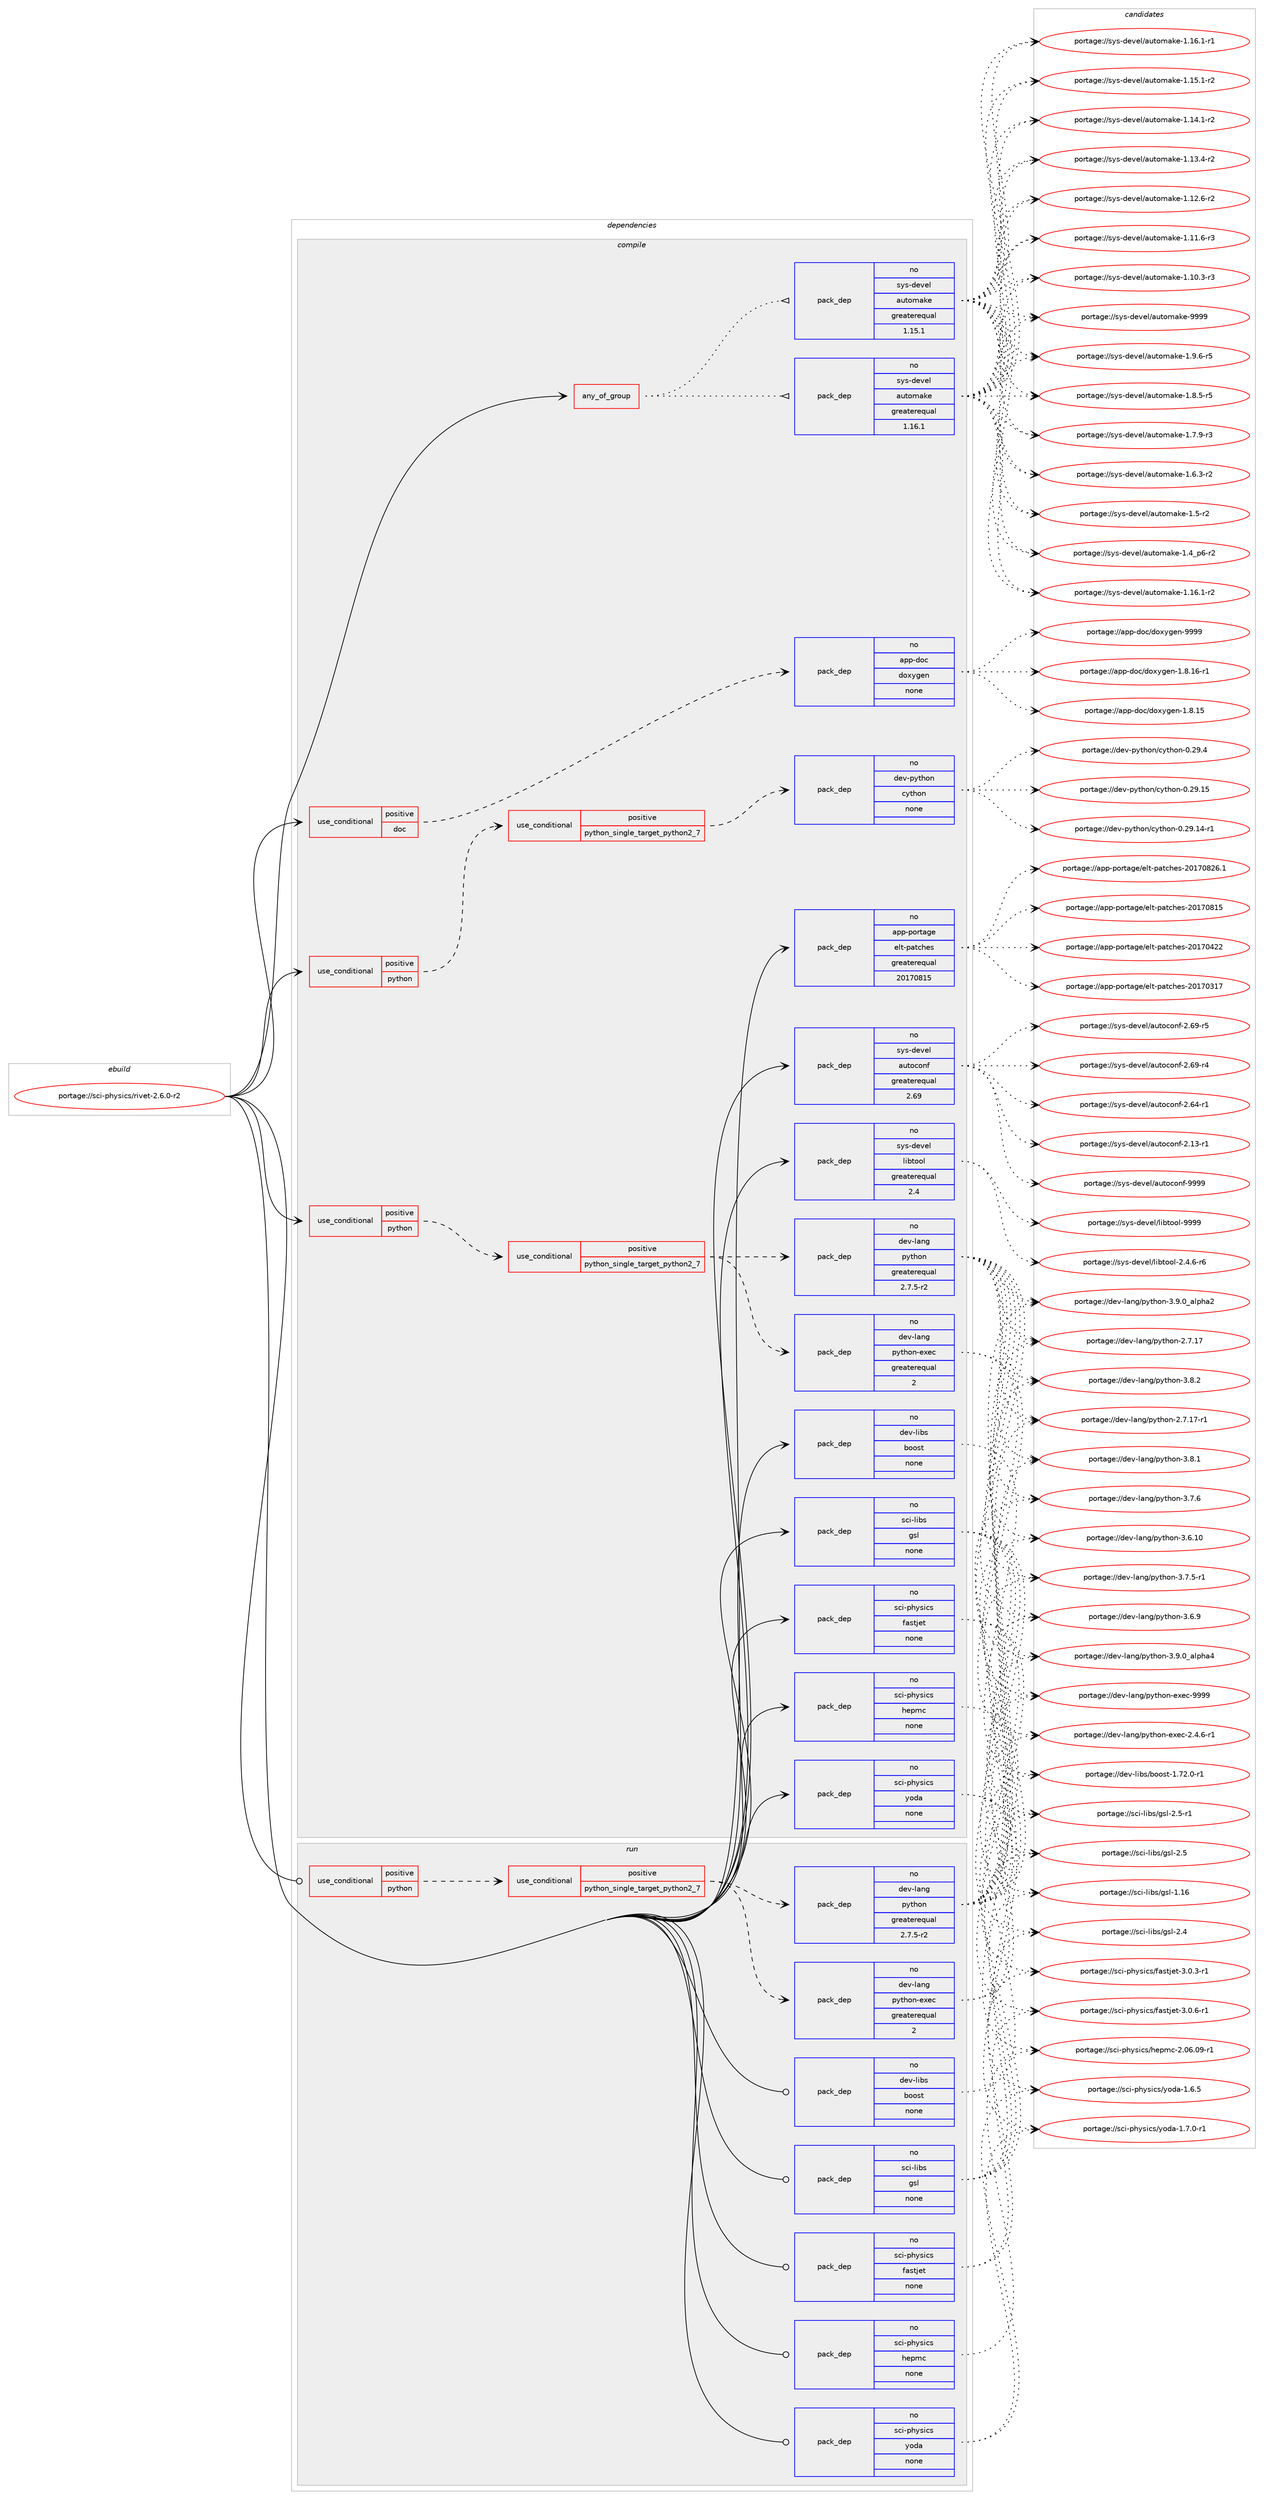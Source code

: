 digraph prolog {

# *************
# Graph options
# *************

newrank=true;
concentrate=true;
compound=true;
graph [rankdir=LR,fontname=Helvetica,fontsize=10,ranksep=1.5];#, ranksep=2.5, nodesep=0.2];
edge  [arrowhead=vee];
node  [fontname=Helvetica,fontsize=10];

# **********
# The ebuild
# **********

subgraph cluster_leftcol {
color=gray;
rank=same;
label=<<i>ebuild</i>>;
id [label="portage://sci-physics/rivet-2.6.0-r2", color=red, width=4, href="../sci-physics/rivet-2.6.0-r2.svg"];
}

# ****************
# The dependencies
# ****************

subgraph cluster_midcol {
color=gray;
label=<<i>dependencies</i>>;
subgraph cluster_compile {
fillcolor="#eeeeee";
style=filled;
label=<<i>compile</i>>;
subgraph any940 {
dependency44657 [label=<<TABLE BORDER="0" CELLBORDER="1" CELLSPACING="0" CELLPADDING="4"><TR><TD CELLPADDING="10">any_of_group</TD></TR></TABLE>>, shape=none, color=red];subgraph pack34503 {
dependency44658 [label=<<TABLE BORDER="0" CELLBORDER="1" CELLSPACING="0" CELLPADDING="4" WIDTH="220"><TR><TD ROWSPAN="6" CELLPADDING="30">pack_dep</TD></TR><TR><TD WIDTH="110">no</TD></TR><TR><TD>sys-devel</TD></TR><TR><TD>automake</TD></TR><TR><TD>greaterequal</TD></TR><TR><TD>1.16.1</TD></TR></TABLE>>, shape=none, color=blue];
}
dependency44657:e -> dependency44658:w [weight=20,style="dotted",arrowhead="oinv"];
subgraph pack34504 {
dependency44659 [label=<<TABLE BORDER="0" CELLBORDER="1" CELLSPACING="0" CELLPADDING="4" WIDTH="220"><TR><TD ROWSPAN="6" CELLPADDING="30">pack_dep</TD></TR><TR><TD WIDTH="110">no</TD></TR><TR><TD>sys-devel</TD></TR><TR><TD>automake</TD></TR><TR><TD>greaterequal</TD></TR><TR><TD>1.15.1</TD></TR></TABLE>>, shape=none, color=blue];
}
dependency44657:e -> dependency44659:w [weight=20,style="dotted",arrowhead="oinv"];
}
id:e -> dependency44657:w [weight=20,style="solid",arrowhead="vee"];
subgraph cond9166 {
dependency44660 [label=<<TABLE BORDER="0" CELLBORDER="1" CELLSPACING="0" CELLPADDING="4"><TR><TD ROWSPAN="3" CELLPADDING="10">use_conditional</TD></TR><TR><TD>positive</TD></TR><TR><TD>doc</TD></TR></TABLE>>, shape=none, color=red];
subgraph pack34505 {
dependency44661 [label=<<TABLE BORDER="0" CELLBORDER="1" CELLSPACING="0" CELLPADDING="4" WIDTH="220"><TR><TD ROWSPAN="6" CELLPADDING="30">pack_dep</TD></TR><TR><TD WIDTH="110">no</TD></TR><TR><TD>app-doc</TD></TR><TR><TD>doxygen</TD></TR><TR><TD>none</TD></TR><TR><TD></TD></TR></TABLE>>, shape=none, color=blue];
}
dependency44660:e -> dependency44661:w [weight=20,style="dashed",arrowhead="vee"];
}
id:e -> dependency44660:w [weight=20,style="solid",arrowhead="vee"];
subgraph cond9167 {
dependency44662 [label=<<TABLE BORDER="0" CELLBORDER="1" CELLSPACING="0" CELLPADDING="4"><TR><TD ROWSPAN="3" CELLPADDING="10">use_conditional</TD></TR><TR><TD>positive</TD></TR><TR><TD>python</TD></TR></TABLE>>, shape=none, color=red];
subgraph cond9168 {
dependency44663 [label=<<TABLE BORDER="0" CELLBORDER="1" CELLSPACING="0" CELLPADDING="4"><TR><TD ROWSPAN="3" CELLPADDING="10">use_conditional</TD></TR><TR><TD>positive</TD></TR><TR><TD>python_single_target_python2_7</TD></TR></TABLE>>, shape=none, color=red];
subgraph pack34506 {
dependency44664 [label=<<TABLE BORDER="0" CELLBORDER="1" CELLSPACING="0" CELLPADDING="4" WIDTH="220"><TR><TD ROWSPAN="6" CELLPADDING="30">pack_dep</TD></TR><TR><TD WIDTH="110">no</TD></TR><TR><TD>dev-lang</TD></TR><TR><TD>python</TD></TR><TR><TD>greaterequal</TD></TR><TR><TD>2.7.5-r2</TD></TR></TABLE>>, shape=none, color=blue];
}
dependency44663:e -> dependency44664:w [weight=20,style="dashed",arrowhead="vee"];
subgraph pack34507 {
dependency44665 [label=<<TABLE BORDER="0" CELLBORDER="1" CELLSPACING="0" CELLPADDING="4" WIDTH="220"><TR><TD ROWSPAN="6" CELLPADDING="30">pack_dep</TD></TR><TR><TD WIDTH="110">no</TD></TR><TR><TD>dev-lang</TD></TR><TR><TD>python-exec</TD></TR><TR><TD>greaterequal</TD></TR><TR><TD>2</TD></TR></TABLE>>, shape=none, color=blue];
}
dependency44663:e -> dependency44665:w [weight=20,style="dashed",arrowhead="vee"];
}
dependency44662:e -> dependency44663:w [weight=20,style="dashed",arrowhead="vee"];
}
id:e -> dependency44662:w [weight=20,style="solid",arrowhead="vee"];
subgraph cond9169 {
dependency44666 [label=<<TABLE BORDER="0" CELLBORDER="1" CELLSPACING="0" CELLPADDING="4"><TR><TD ROWSPAN="3" CELLPADDING="10">use_conditional</TD></TR><TR><TD>positive</TD></TR><TR><TD>python</TD></TR></TABLE>>, shape=none, color=red];
subgraph cond9170 {
dependency44667 [label=<<TABLE BORDER="0" CELLBORDER="1" CELLSPACING="0" CELLPADDING="4"><TR><TD ROWSPAN="3" CELLPADDING="10">use_conditional</TD></TR><TR><TD>positive</TD></TR><TR><TD>python_single_target_python2_7</TD></TR></TABLE>>, shape=none, color=red];
subgraph pack34508 {
dependency44668 [label=<<TABLE BORDER="0" CELLBORDER="1" CELLSPACING="0" CELLPADDING="4" WIDTH="220"><TR><TD ROWSPAN="6" CELLPADDING="30">pack_dep</TD></TR><TR><TD WIDTH="110">no</TD></TR><TR><TD>dev-python</TD></TR><TR><TD>cython</TD></TR><TR><TD>none</TD></TR><TR><TD></TD></TR></TABLE>>, shape=none, color=blue];
}
dependency44667:e -> dependency44668:w [weight=20,style="dashed",arrowhead="vee"];
}
dependency44666:e -> dependency44667:w [weight=20,style="dashed",arrowhead="vee"];
}
id:e -> dependency44666:w [weight=20,style="solid",arrowhead="vee"];
subgraph pack34509 {
dependency44669 [label=<<TABLE BORDER="0" CELLBORDER="1" CELLSPACING="0" CELLPADDING="4" WIDTH="220"><TR><TD ROWSPAN="6" CELLPADDING="30">pack_dep</TD></TR><TR><TD WIDTH="110">no</TD></TR><TR><TD>app-portage</TD></TR><TR><TD>elt-patches</TD></TR><TR><TD>greaterequal</TD></TR><TR><TD>20170815</TD></TR></TABLE>>, shape=none, color=blue];
}
id:e -> dependency44669:w [weight=20,style="solid",arrowhead="vee"];
subgraph pack34510 {
dependency44670 [label=<<TABLE BORDER="0" CELLBORDER="1" CELLSPACING="0" CELLPADDING="4" WIDTH="220"><TR><TD ROWSPAN="6" CELLPADDING="30">pack_dep</TD></TR><TR><TD WIDTH="110">no</TD></TR><TR><TD>dev-libs</TD></TR><TR><TD>boost</TD></TR><TR><TD>none</TD></TR><TR><TD></TD></TR></TABLE>>, shape=none, color=blue];
}
id:e -> dependency44670:w [weight=20,style="solid",arrowhead="vee"];
subgraph pack34511 {
dependency44671 [label=<<TABLE BORDER="0" CELLBORDER="1" CELLSPACING="0" CELLPADDING="4" WIDTH="220"><TR><TD ROWSPAN="6" CELLPADDING="30">pack_dep</TD></TR><TR><TD WIDTH="110">no</TD></TR><TR><TD>sci-libs</TD></TR><TR><TD>gsl</TD></TR><TR><TD>none</TD></TR><TR><TD></TD></TR></TABLE>>, shape=none, color=blue];
}
id:e -> dependency44671:w [weight=20,style="solid",arrowhead="vee"];
subgraph pack34512 {
dependency44672 [label=<<TABLE BORDER="0" CELLBORDER="1" CELLSPACING="0" CELLPADDING="4" WIDTH="220"><TR><TD ROWSPAN="6" CELLPADDING="30">pack_dep</TD></TR><TR><TD WIDTH="110">no</TD></TR><TR><TD>sci-physics</TD></TR><TR><TD>fastjet</TD></TR><TR><TD>none</TD></TR><TR><TD></TD></TR></TABLE>>, shape=none, color=blue];
}
id:e -> dependency44672:w [weight=20,style="solid",arrowhead="vee"];
subgraph pack34513 {
dependency44673 [label=<<TABLE BORDER="0" CELLBORDER="1" CELLSPACING="0" CELLPADDING="4" WIDTH="220"><TR><TD ROWSPAN="6" CELLPADDING="30">pack_dep</TD></TR><TR><TD WIDTH="110">no</TD></TR><TR><TD>sci-physics</TD></TR><TR><TD>hepmc</TD></TR><TR><TD>none</TD></TR><TR><TD></TD></TR></TABLE>>, shape=none, color=blue];
}
id:e -> dependency44673:w [weight=20,style="solid",arrowhead="vee"];
subgraph pack34514 {
dependency44674 [label=<<TABLE BORDER="0" CELLBORDER="1" CELLSPACING="0" CELLPADDING="4" WIDTH="220"><TR><TD ROWSPAN="6" CELLPADDING="30">pack_dep</TD></TR><TR><TD WIDTH="110">no</TD></TR><TR><TD>sci-physics</TD></TR><TR><TD>yoda</TD></TR><TR><TD>none</TD></TR><TR><TD></TD></TR></TABLE>>, shape=none, color=blue];
}
id:e -> dependency44674:w [weight=20,style="solid",arrowhead="vee"];
subgraph pack34515 {
dependency44675 [label=<<TABLE BORDER="0" CELLBORDER="1" CELLSPACING="0" CELLPADDING="4" WIDTH="220"><TR><TD ROWSPAN="6" CELLPADDING="30">pack_dep</TD></TR><TR><TD WIDTH="110">no</TD></TR><TR><TD>sys-devel</TD></TR><TR><TD>autoconf</TD></TR><TR><TD>greaterequal</TD></TR><TR><TD>2.69</TD></TR></TABLE>>, shape=none, color=blue];
}
id:e -> dependency44675:w [weight=20,style="solid",arrowhead="vee"];
subgraph pack34516 {
dependency44676 [label=<<TABLE BORDER="0" CELLBORDER="1" CELLSPACING="0" CELLPADDING="4" WIDTH="220"><TR><TD ROWSPAN="6" CELLPADDING="30">pack_dep</TD></TR><TR><TD WIDTH="110">no</TD></TR><TR><TD>sys-devel</TD></TR><TR><TD>libtool</TD></TR><TR><TD>greaterequal</TD></TR><TR><TD>2.4</TD></TR></TABLE>>, shape=none, color=blue];
}
id:e -> dependency44676:w [weight=20,style="solid",arrowhead="vee"];
}
subgraph cluster_compileandrun {
fillcolor="#eeeeee";
style=filled;
label=<<i>compile and run</i>>;
}
subgraph cluster_run {
fillcolor="#eeeeee";
style=filled;
label=<<i>run</i>>;
subgraph cond9171 {
dependency44677 [label=<<TABLE BORDER="0" CELLBORDER="1" CELLSPACING="0" CELLPADDING="4"><TR><TD ROWSPAN="3" CELLPADDING="10">use_conditional</TD></TR><TR><TD>positive</TD></TR><TR><TD>python</TD></TR></TABLE>>, shape=none, color=red];
subgraph cond9172 {
dependency44678 [label=<<TABLE BORDER="0" CELLBORDER="1" CELLSPACING="0" CELLPADDING="4"><TR><TD ROWSPAN="3" CELLPADDING="10">use_conditional</TD></TR><TR><TD>positive</TD></TR><TR><TD>python_single_target_python2_7</TD></TR></TABLE>>, shape=none, color=red];
subgraph pack34517 {
dependency44679 [label=<<TABLE BORDER="0" CELLBORDER="1" CELLSPACING="0" CELLPADDING="4" WIDTH="220"><TR><TD ROWSPAN="6" CELLPADDING="30">pack_dep</TD></TR><TR><TD WIDTH="110">no</TD></TR><TR><TD>dev-lang</TD></TR><TR><TD>python</TD></TR><TR><TD>greaterequal</TD></TR><TR><TD>2.7.5-r2</TD></TR></TABLE>>, shape=none, color=blue];
}
dependency44678:e -> dependency44679:w [weight=20,style="dashed",arrowhead="vee"];
subgraph pack34518 {
dependency44680 [label=<<TABLE BORDER="0" CELLBORDER="1" CELLSPACING="0" CELLPADDING="4" WIDTH="220"><TR><TD ROWSPAN="6" CELLPADDING="30">pack_dep</TD></TR><TR><TD WIDTH="110">no</TD></TR><TR><TD>dev-lang</TD></TR><TR><TD>python-exec</TD></TR><TR><TD>greaterequal</TD></TR><TR><TD>2</TD></TR></TABLE>>, shape=none, color=blue];
}
dependency44678:e -> dependency44680:w [weight=20,style="dashed",arrowhead="vee"];
}
dependency44677:e -> dependency44678:w [weight=20,style="dashed",arrowhead="vee"];
}
id:e -> dependency44677:w [weight=20,style="solid",arrowhead="odot"];
subgraph pack34519 {
dependency44681 [label=<<TABLE BORDER="0" CELLBORDER="1" CELLSPACING="0" CELLPADDING="4" WIDTH="220"><TR><TD ROWSPAN="6" CELLPADDING="30">pack_dep</TD></TR><TR><TD WIDTH="110">no</TD></TR><TR><TD>dev-libs</TD></TR><TR><TD>boost</TD></TR><TR><TD>none</TD></TR><TR><TD></TD></TR></TABLE>>, shape=none, color=blue];
}
id:e -> dependency44681:w [weight=20,style="solid",arrowhead="odot"];
subgraph pack34520 {
dependency44682 [label=<<TABLE BORDER="0" CELLBORDER="1" CELLSPACING="0" CELLPADDING="4" WIDTH="220"><TR><TD ROWSPAN="6" CELLPADDING="30">pack_dep</TD></TR><TR><TD WIDTH="110">no</TD></TR><TR><TD>sci-libs</TD></TR><TR><TD>gsl</TD></TR><TR><TD>none</TD></TR><TR><TD></TD></TR></TABLE>>, shape=none, color=blue];
}
id:e -> dependency44682:w [weight=20,style="solid",arrowhead="odot"];
subgraph pack34521 {
dependency44683 [label=<<TABLE BORDER="0" CELLBORDER="1" CELLSPACING="0" CELLPADDING="4" WIDTH="220"><TR><TD ROWSPAN="6" CELLPADDING="30">pack_dep</TD></TR><TR><TD WIDTH="110">no</TD></TR><TR><TD>sci-physics</TD></TR><TR><TD>fastjet</TD></TR><TR><TD>none</TD></TR><TR><TD></TD></TR></TABLE>>, shape=none, color=blue];
}
id:e -> dependency44683:w [weight=20,style="solid",arrowhead="odot"];
subgraph pack34522 {
dependency44684 [label=<<TABLE BORDER="0" CELLBORDER="1" CELLSPACING="0" CELLPADDING="4" WIDTH="220"><TR><TD ROWSPAN="6" CELLPADDING="30">pack_dep</TD></TR><TR><TD WIDTH="110">no</TD></TR><TR><TD>sci-physics</TD></TR><TR><TD>hepmc</TD></TR><TR><TD>none</TD></TR><TR><TD></TD></TR></TABLE>>, shape=none, color=blue];
}
id:e -> dependency44684:w [weight=20,style="solid",arrowhead="odot"];
subgraph pack34523 {
dependency44685 [label=<<TABLE BORDER="0" CELLBORDER="1" CELLSPACING="0" CELLPADDING="4" WIDTH="220"><TR><TD ROWSPAN="6" CELLPADDING="30">pack_dep</TD></TR><TR><TD WIDTH="110">no</TD></TR><TR><TD>sci-physics</TD></TR><TR><TD>yoda</TD></TR><TR><TD>none</TD></TR><TR><TD></TD></TR></TABLE>>, shape=none, color=blue];
}
id:e -> dependency44685:w [weight=20,style="solid",arrowhead="odot"];
}
}

# **************
# The candidates
# **************

subgraph cluster_choices {
rank=same;
color=gray;
label=<<i>candidates</i>>;

subgraph choice34503 {
color=black;
nodesep=1;
choice115121115451001011181011084797117116111109971071014557575757 [label="portage://sys-devel/automake-9999", color=red, width=4,href="../sys-devel/automake-9999.svg"];
choice115121115451001011181011084797117116111109971071014549465746544511453 [label="portage://sys-devel/automake-1.9.6-r5", color=red, width=4,href="../sys-devel/automake-1.9.6-r5.svg"];
choice115121115451001011181011084797117116111109971071014549465646534511453 [label="portage://sys-devel/automake-1.8.5-r5", color=red, width=4,href="../sys-devel/automake-1.8.5-r5.svg"];
choice115121115451001011181011084797117116111109971071014549465546574511451 [label="portage://sys-devel/automake-1.7.9-r3", color=red, width=4,href="../sys-devel/automake-1.7.9-r3.svg"];
choice115121115451001011181011084797117116111109971071014549465446514511450 [label="portage://sys-devel/automake-1.6.3-r2", color=red, width=4,href="../sys-devel/automake-1.6.3-r2.svg"];
choice11512111545100101118101108479711711611110997107101454946534511450 [label="portage://sys-devel/automake-1.5-r2", color=red, width=4,href="../sys-devel/automake-1.5-r2.svg"];
choice115121115451001011181011084797117116111109971071014549465295112544511450 [label="portage://sys-devel/automake-1.4_p6-r2", color=red, width=4,href="../sys-devel/automake-1.4_p6-r2.svg"];
choice11512111545100101118101108479711711611110997107101454946495446494511450 [label="portage://sys-devel/automake-1.16.1-r2", color=red, width=4,href="../sys-devel/automake-1.16.1-r2.svg"];
choice11512111545100101118101108479711711611110997107101454946495446494511449 [label="portage://sys-devel/automake-1.16.1-r1", color=red, width=4,href="../sys-devel/automake-1.16.1-r1.svg"];
choice11512111545100101118101108479711711611110997107101454946495346494511450 [label="portage://sys-devel/automake-1.15.1-r2", color=red, width=4,href="../sys-devel/automake-1.15.1-r2.svg"];
choice11512111545100101118101108479711711611110997107101454946495246494511450 [label="portage://sys-devel/automake-1.14.1-r2", color=red, width=4,href="../sys-devel/automake-1.14.1-r2.svg"];
choice11512111545100101118101108479711711611110997107101454946495146524511450 [label="portage://sys-devel/automake-1.13.4-r2", color=red, width=4,href="../sys-devel/automake-1.13.4-r2.svg"];
choice11512111545100101118101108479711711611110997107101454946495046544511450 [label="portage://sys-devel/automake-1.12.6-r2", color=red, width=4,href="../sys-devel/automake-1.12.6-r2.svg"];
choice11512111545100101118101108479711711611110997107101454946494946544511451 [label="portage://sys-devel/automake-1.11.6-r3", color=red, width=4,href="../sys-devel/automake-1.11.6-r3.svg"];
choice11512111545100101118101108479711711611110997107101454946494846514511451 [label="portage://sys-devel/automake-1.10.3-r3", color=red, width=4,href="../sys-devel/automake-1.10.3-r3.svg"];
dependency44658:e -> choice115121115451001011181011084797117116111109971071014557575757:w [style=dotted,weight="100"];
dependency44658:e -> choice115121115451001011181011084797117116111109971071014549465746544511453:w [style=dotted,weight="100"];
dependency44658:e -> choice115121115451001011181011084797117116111109971071014549465646534511453:w [style=dotted,weight="100"];
dependency44658:e -> choice115121115451001011181011084797117116111109971071014549465546574511451:w [style=dotted,weight="100"];
dependency44658:e -> choice115121115451001011181011084797117116111109971071014549465446514511450:w [style=dotted,weight="100"];
dependency44658:e -> choice11512111545100101118101108479711711611110997107101454946534511450:w [style=dotted,weight="100"];
dependency44658:e -> choice115121115451001011181011084797117116111109971071014549465295112544511450:w [style=dotted,weight="100"];
dependency44658:e -> choice11512111545100101118101108479711711611110997107101454946495446494511450:w [style=dotted,weight="100"];
dependency44658:e -> choice11512111545100101118101108479711711611110997107101454946495446494511449:w [style=dotted,weight="100"];
dependency44658:e -> choice11512111545100101118101108479711711611110997107101454946495346494511450:w [style=dotted,weight="100"];
dependency44658:e -> choice11512111545100101118101108479711711611110997107101454946495246494511450:w [style=dotted,weight="100"];
dependency44658:e -> choice11512111545100101118101108479711711611110997107101454946495146524511450:w [style=dotted,weight="100"];
dependency44658:e -> choice11512111545100101118101108479711711611110997107101454946495046544511450:w [style=dotted,weight="100"];
dependency44658:e -> choice11512111545100101118101108479711711611110997107101454946494946544511451:w [style=dotted,weight="100"];
dependency44658:e -> choice11512111545100101118101108479711711611110997107101454946494846514511451:w [style=dotted,weight="100"];
}
subgraph choice34504 {
color=black;
nodesep=1;
choice115121115451001011181011084797117116111109971071014557575757 [label="portage://sys-devel/automake-9999", color=red, width=4,href="../sys-devel/automake-9999.svg"];
choice115121115451001011181011084797117116111109971071014549465746544511453 [label="portage://sys-devel/automake-1.9.6-r5", color=red, width=4,href="../sys-devel/automake-1.9.6-r5.svg"];
choice115121115451001011181011084797117116111109971071014549465646534511453 [label="portage://sys-devel/automake-1.8.5-r5", color=red, width=4,href="../sys-devel/automake-1.8.5-r5.svg"];
choice115121115451001011181011084797117116111109971071014549465546574511451 [label="portage://sys-devel/automake-1.7.9-r3", color=red, width=4,href="../sys-devel/automake-1.7.9-r3.svg"];
choice115121115451001011181011084797117116111109971071014549465446514511450 [label="portage://sys-devel/automake-1.6.3-r2", color=red, width=4,href="../sys-devel/automake-1.6.3-r2.svg"];
choice11512111545100101118101108479711711611110997107101454946534511450 [label="portage://sys-devel/automake-1.5-r2", color=red, width=4,href="../sys-devel/automake-1.5-r2.svg"];
choice115121115451001011181011084797117116111109971071014549465295112544511450 [label="portage://sys-devel/automake-1.4_p6-r2", color=red, width=4,href="../sys-devel/automake-1.4_p6-r2.svg"];
choice11512111545100101118101108479711711611110997107101454946495446494511450 [label="portage://sys-devel/automake-1.16.1-r2", color=red, width=4,href="../sys-devel/automake-1.16.1-r2.svg"];
choice11512111545100101118101108479711711611110997107101454946495446494511449 [label="portage://sys-devel/automake-1.16.1-r1", color=red, width=4,href="../sys-devel/automake-1.16.1-r1.svg"];
choice11512111545100101118101108479711711611110997107101454946495346494511450 [label="portage://sys-devel/automake-1.15.1-r2", color=red, width=4,href="../sys-devel/automake-1.15.1-r2.svg"];
choice11512111545100101118101108479711711611110997107101454946495246494511450 [label="portage://sys-devel/automake-1.14.1-r2", color=red, width=4,href="../sys-devel/automake-1.14.1-r2.svg"];
choice11512111545100101118101108479711711611110997107101454946495146524511450 [label="portage://sys-devel/automake-1.13.4-r2", color=red, width=4,href="../sys-devel/automake-1.13.4-r2.svg"];
choice11512111545100101118101108479711711611110997107101454946495046544511450 [label="portage://sys-devel/automake-1.12.6-r2", color=red, width=4,href="../sys-devel/automake-1.12.6-r2.svg"];
choice11512111545100101118101108479711711611110997107101454946494946544511451 [label="portage://sys-devel/automake-1.11.6-r3", color=red, width=4,href="../sys-devel/automake-1.11.6-r3.svg"];
choice11512111545100101118101108479711711611110997107101454946494846514511451 [label="portage://sys-devel/automake-1.10.3-r3", color=red, width=4,href="../sys-devel/automake-1.10.3-r3.svg"];
dependency44659:e -> choice115121115451001011181011084797117116111109971071014557575757:w [style=dotted,weight="100"];
dependency44659:e -> choice115121115451001011181011084797117116111109971071014549465746544511453:w [style=dotted,weight="100"];
dependency44659:e -> choice115121115451001011181011084797117116111109971071014549465646534511453:w [style=dotted,weight="100"];
dependency44659:e -> choice115121115451001011181011084797117116111109971071014549465546574511451:w [style=dotted,weight="100"];
dependency44659:e -> choice115121115451001011181011084797117116111109971071014549465446514511450:w [style=dotted,weight="100"];
dependency44659:e -> choice11512111545100101118101108479711711611110997107101454946534511450:w [style=dotted,weight="100"];
dependency44659:e -> choice115121115451001011181011084797117116111109971071014549465295112544511450:w [style=dotted,weight="100"];
dependency44659:e -> choice11512111545100101118101108479711711611110997107101454946495446494511450:w [style=dotted,weight="100"];
dependency44659:e -> choice11512111545100101118101108479711711611110997107101454946495446494511449:w [style=dotted,weight="100"];
dependency44659:e -> choice11512111545100101118101108479711711611110997107101454946495346494511450:w [style=dotted,weight="100"];
dependency44659:e -> choice11512111545100101118101108479711711611110997107101454946495246494511450:w [style=dotted,weight="100"];
dependency44659:e -> choice11512111545100101118101108479711711611110997107101454946495146524511450:w [style=dotted,weight="100"];
dependency44659:e -> choice11512111545100101118101108479711711611110997107101454946495046544511450:w [style=dotted,weight="100"];
dependency44659:e -> choice11512111545100101118101108479711711611110997107101454946494946544511451:w [style=dotted,weight="100"];
dependency44659:e -> choice11512111545100101118101108479711711611110997107101454946494846514511451:w [style=dotted,weight="100"];
}
subgraph choice34505 {
color=black;
nodesep=1;
choice971121124510011199471001111201211031011104557575757 [label="portage://app-doc/doxygen-9999", color=red, width=4,href="../app-doc/doxygen-9999.svg"];
choice97112112451001119947100111120121103101110454946564649544511449 [label="portage://app-doc/doxygen-1.8.16-r1", color=red, width=4,href="../app-doc/doxygen-1.8.16-r1.svg"];
choice9711211245100111994710011112012110310111045494656464953 [label="portage://app-doc/doxygen-1.8.15", color=red, width=4,href="../app-doc/doxygen-1.8.15.svg"];
dependency44661:e -> choice971121124510011199471001111201211031011104557575757:w [style=dotted,weight="100"];
dependency44661:e -> choice97112112451001119947100111120121103101110454946564649544511449:w [style=dotted,weight="100"];
dependency44661:e -> choice9711211245100111994710011112012110310111045494656464953:w [style=dotted,weight="100"];
}
subgraph choice34506 {
color=black;
nodesep=1;
choice10010111845108971101034711212111610411111045514657464895971081121049752 [label="portage://dev-lang/python-3.9.0_alpha4", color=red, width=4,href="../dev-lang/python-3.9.0_alpha4.svg"];
choice10010111845108971101034711212111610411111045514657464895971081121049750 [label="portage://dev-lang/python-3.9.0_alpha2", color=red, width=4,href="../dev-lang/python-3.9.0_alpha2.svg"];
choice100101118451089711010347112121116104111110455146564650 [label="portage://dev-lang/python-3.8.2", color=red, width=4,href="../dev-lang/python-3.8.2.svg"];
choice100101118451089711010347112121116104111110455146564649 [label="portage://dev-lang/python-3.8.1", color=red, width=4,href="../dev-lang/python-3.8.1.svg"];
choice100101118451089711010347112121116104111110455146554654 [label="portage://dev-lang/python-3.7.6", color=red, width=4,href="../dev-lang/python-3.7.6.svg"];
choice1001011184510897110103471121211161041111104551465546534511449 [label="portage://dev-lang/python-3.7.5-r1", color=red, width=4,href="../dev-lang/python-3.7.5-r1.svg"];
choice100101118451089711010347112121116104111110455146544657 [label="portage://dev-lang/python-3.6.9", color=red, width=4,href="../dev-lang/python-3.6.9.svg"];
choice10010111845108971101034711212111610411111045514654464948 [label="portage://dev-lang/python-3.6.10", color=red, width=4,href="../dev-lang/python-3.6.10.svg"];
choice100101118451089711010347112121116104111110455046554649554511449 [label="portage://dev-lang/python-2.7.17-r1", color=red, width=4,href="../dev-lang/python-2.7.17-r1.svg"];
choice10010111845108971101034711212111610411111045504655464955 [label="portage://dev-lang/python-2.7.17", color=red, width=4,href="../dev-lang/python-2.7.17.svg"];
dependency44664:e -> choice10010111845108971101034711212111610411111045514657464895971081121049752:w [style=dotted,weight="100"];
dependency44664:e -> choice10010111845108971101034711212111610411111045514657464895971081121049750:w [style=dotted,weight="100"];
dependency44664:e -> choice100101118451089711010347112121116104111110455146564650:w [style=dotted,weight="100"];
dependency44664:e -> choice100101118451089711010347112121116104111110455146564649:w [style=dotted,weight="100"];
dependency44664:e -> choice100101118451089711010347112121116104111110455146554654:w [style=dotted,weight="100"];
dependency44664:e -> choice1001011184510897110103471121211161041111104551465546534511449:w [style=dotted,weight="100"];
dependency44664:e -> choice100101118451089711010347112121116104111110455146544657:w [style=dotted,weight="100"];
dependency44664:e -> choice10010111845108971101034711212111610411111045514654464948:w [style=dotted,weight="100"];
dependency44664:e -> choice100101118451089711010347112121116104111110455046554649554511449:w [style=dotted,weight="100"];
dependency44664:e -> choice10010111845108971101034711212111610411111045504655464955:w [style=dotted,weight="100"];
}
subgraph choice34507 {
color=black;
nodesep=1;
choice10010111845108971101034711212111610411111045101120101994557575757 [label="portage://dev-lang/python-exec-9999", color=red, width=4,href="../dev-lang/python-exec-9999.svg"];
choice10010111845108971101034711212111610411111045101120101994550465246544511449 [label="portage://dev-lang/python-exec-2.4.6-r1", color=red, width=4,href="../dev-lang/python-exec-2.4.6-r1.svg"];
dependency44665:e -> choice10010111845108971101034711212111610411111045101120101994557575757:w [style=dotted,weight="100"];
dependency44665:e -> choice10010111845108971101034711212111610411111045101120101994550465246544511449:w [style=dotted,weight="100"];
}
subgraph choice34508 {
color=black;
nodesep=1;
choice10010111845112121116104111110479912111610411111045484650574652 [label="portage://dev-python/cython-0.29.4", color=red, width=4,href="../dev-python/cython-0.29.4.svg"];
choice1001011184511212111610411111047991211161041111104548465057464953 [label="portage://dev-python/cython-0.29.15", color=red, width=4,href="../dev-python/cython-0.29.15.svg"];
choice10010111845112121116104111110479912111610411111045484650574649524511449 [label="portage://dev-python/cython-0.29.14-r1", color=red, width=4,href="../dev-python/cython-0.29.14-r1.svg"];
dependency44668:e -> choice10010111845112121116104111110479912111610411111045484650574652:w [style=dotted,weight="100"];
dependency44668:e -> choice1001011184511212111610411111047991211161041111104548465057464953:w [style=dotted,weight="100"];
dependency44668:e -> choice10010111845112121116104111110479912111610411111045484650574649524511449:w [style=dotted,weight="100"];
}
subgraph choice34509 {
color=black;
nodesep=1;
choice971121124511211111411697103101471011081164511297116991041011154550484955485650544649 [label="portage://app-portage/elt-patches-20170826.1", color=red, width=4,href="../app-portage/elt-patches-20170826.1.svg"];
choice97112112451121111141169710310147101108116451129711699104101115455048495548564953 [label="portage://app-portage/elt-patches-20170815", color=red, width=4,href="../app-portage/elt-patches-20170815.svg"];
choice97112112451121111141169710310147101108116451129711699104101115455048495548525050 [label="portage://app-portage/elt-patches-20170422", color=red, width=4,href="../app-portage/elt-patches-20170422.svg"];
choice97112112451121111141169710310147101108116451129711699104101115455048495548514955 [label="portage://app-portage/elt-patches-20170317", color=red, width=4,href="../app-portage/elt-patches-20170317.svg"];
dependency44669:e -> choice971121124511211111411697103101471011081164511297116991041011154550484955485650544649:w [style=dotted,weight="100"];
dependency44669:e -> choice97112112451121111141169710310147101108116451129711699104101115455048495548564953:w [style=dotted,weight="100"];
dependency44669:e -> choice97112112451121111141169710310147101108116451129711699104101115455048495548525050:w [style=dotted,weight="100"];
dependency44669:e -> choice97112112451121111141169710310147101108116451129711699104101115455048495548514955:w [style=dotted,weight="100"];
}
subgraph choice34510 {
color=black;
nodesep=1;
choice10010111845108105981154798111111115116454946555046484511449 [label="portage://dev-libs/boost-1.72.0-r1", color=red, width=4,href="../dev-libs/boost-1.72.0-r1.svg"];
dependency44670:e -> choice10010111845108105981154798111111115116454946555046484511449:w [style=dotted,weight="100"];
}
subgraph choice34511 {
color=black;
nodesep=1;
choice11599105451081059811547103115108455046534511449 [label="portage://sci-libs/gsl-2.5-r1", color=red, width=4,href="../sci-libs/gsl-2.5-r1.svg"];
choice1159910545108105981154710311510845504653 [label="portage://sci-libs/gsl-2.5", color=red, width=4,href="../sci-libs/gsl-2.5.svg"];
choice1159910545108105981154710311510845504652 [label="portage://sci-libs/gsl-2.4", color=red, width=4,href="../sci-libs/gsl-2.4.svg"];
choice115991054510810598115471031151084549464954 [label="portage://sci-libs/gsl-1.16", color=red, width=4,href="../sci-libs/gsl-1.16.svg"];
dependency44671:e -> choice11599105451081059811547103115108455046534511449:w [style=dotted,weight="100"];
dependency44671:e -> choice1159910545108105981154710311510845504653:w [style=dotted,weight="100"];
dependency44671:e -> choice1159910545108105981154710311510845504652:w [style=dotted,weight="100"];
dependency44671:e -> choice115991054510810598115471031151084549464954:w [style=dotted,weight="100"];
}
subgraph choice34512 {
color=black;
nodesep=1;
choice11599105451121041211151059911547102971151161061011164551464846544511449 [label="portage://sci-physics/fastjet-3.0.6-r1", color=red, width=4,href="../sci-physics/fastjet-3.0.6-r1.svg"];
choice11599105451121041211151059911547102971151161061011164551464846514511449 [label="portage://sci-physics/fastjet-3.0.3-r1", color=red, width=4,href="../sci-physics/fastjet-3.0.3-r1.svg"];
dependency44672:e -> choice11599105451121041211151059911547102971151161061011164551464846544511449:w [style=dotted,weight="100"];
dependency44672:e -> choice11599105451121041211151059911547102971151161061011164551464846514511449:w [style=dotted,weight="100"];
}
subgraph choice34513 {
color=black;
nodesep=1;
choice115991054511210412111510599115471041011121099945504648544648574511449 [label="portage://sci-physics/hepmc-2.06.09-r1", color=red, width=4,href="../sci-physics/hepmc-2.06.09-r1.svg"];
dependency44673:e -> choice115991054511210412111510599115471041011121099945504648544648574511449:w [style=dotted,weight="100"];
}
subgraph choice34514 {
color=black;
nodesep=1;
choice11599105451121041211151059911547121111100974549465546484511449 [label="portage://sci-physics/yoda-1.7.0-r1", color=red, width=4,href="../sci-physics/yoda-1.7.0-r1.svg"];
choice1159910545112104121115105991154712111110097454946544653 [label="portage://sci-physics/yoda-1.6.5", color=red, width=4,href="../sci-physics/yoda-1.6.5.svg"];
dependency44674:e -> choice11599105451121041211151059911547121111100974549465546484511449:w [style=dotted,weight="100"];
dependency44674:e -> choice1159910545112104121115105991154712111110097454946544653:w [style=dotted,weight="100"];
}
subgraph choice34515 {
color=black;
nodesep=1;
choice115121115451001011181011084797117116111991111101024557575757 [label="portage://sys-devel/autoconf-9999", color=red, width=4,href="../sys-devel/autoconf-9999.svg"];
choice1151211154510010111810110847971171161119911111010245504654574511453 [label="portage://sys-devel/autoconf-2.69-r5", color=red, width=4,href="../sys-devel/autoconf-2.69-r5.svg"];
choice1151211154510010111810110847971171161119911111010245504654574511452 [label="portage://sys-devel/autoconf-2.69-r4", color=red, width=4,href="../sys-devel/autoconf-2.69-r4.svg"];
choice1151211154510010111810110847971171161119911111010245504654524511449 [label="portage://sys-devel/autoconf-2.64-r1", color=red, width=4,href="../sys-devel/autoconf-2.64-r1.svg"];
choice1151211154510010111810110847971171161119911111010245504649514511449 [label="portage://sys-devel/autoconf-2.13-r1", color=red, width=4,href="../sys-devel/autoconf-2.13-r1.svg"];
dependency44675:e -> choice115121115451001011181011084797117116111991111101024557575757:w [style=dotted,weight="100"];
dependency44675:e -> choice1151211154510010111810110847971171161119911111010245504654574511453:w [style=dotted,weight="100"];
dependency44675:e -> choice1151211154510010111810110847971171161119911111010245504654574511452:w [style=dotted,weight="100"];
dependency44675:e -> choice1151211154510010111810110847971171161119911111010245504654524511449:w [style=dotted,weight="100"];
dependency44675:e -> choice1151211154510010111810110847971171161119911111010245504649514511449:w [style=dotted,weight="100"];
}
subgraph choice34516 {
color=black;
nodesep=1;
choice1151211154510010111810110847108105981161111111084557575757 [label="portage://sys-devel/libtool-9999", color=red, width=4,href="../sys-devel/libtool-9999.svg"];
choice1151211154510010111810110847108105981161111111084550465246544511454 [label="portage://sys-devel/libtool-2.4.6-r6", color=red, width=4,href="../sys-devel/libtool-2.4.6-r6.svg"];
dependency44676:e -> choice1151211154510010111810110847108105981161111111084557575757:w [style=dotted,weight="100"];
dependency44676:e -> choice1151211154510010111810110847108105981161111111084550465246544511454:w [style=dotted,weight="100"];
}
subgraph choice34517 {
color=black;
nodesep=1;
choice10010111845108971101034711212111610411111045514657464895971081121049752 [label="portage://dev-lang/python-3.9.0_alpha4", color=red, width=4,href="../dev-lang/python-3.9.0_alpha4.svg"];
choice10010111845108971101034711212111610411111045514657464895971081121049750 [label="portage://dev-lang/python-3.9.0_alpha2", color=red, width=4,href="../dev-lang/python-3.9.0_alpha2.svg"];
choice100101118451089711010347112121116104111110455146564650 [label="portage://dev-lang/python-3.8.2", color=red, width=4,href="../dev-lang/python-3.8.2.svg"];
choice100101118451089711010347112121116104111110455146564649 [label="portage://dev-lang/python-3.8.1", color=red, width=4,href="../dev-lang/python-3.8.1.svg"];
choice100101118451089711010347112121116104111110455146554654 [label="portage://dev-lang/python-3.7.6", color=red, width=4,href="../dev-lang/python-3.7.6.svg"];
choice1001011184510897110103471121211161041111104551465546534511449 [label="portage://dev-lang/python-3.7.5-r1", color=red, width=4,href="../dev-lang/python-3.7.5-r1.svg"];
choice100101118451089711010347112121116104111110455146544657 [label="portage://dev-lang/python-3.6.9", color=red, width=4,href="../dev-lang/python-3.6.9.svg"];
choice10010111845108971101034711212111610411111045514654464948 [label="portage://dev-lang/python-3.6.10", color=red, width=4,href="../dev-lang/python-3.6.10.svg"];
choice100101118451089711010347112121116104111110455046554649554511449 [label="portage://dev-lang/python-2.7.17-r1", color=red, width=4,href="../dev-lang/python-2.7.17-r1.svg"];
choice10010111845108971101034711212111610411111045504655464955 [label="portage://dev-lang/python-2.7.17", color=red, width=4,href="../dev-lang/python-2.7.17.svg"];
dependency44679:e -> choice10010111845108971101034711212111610411111045514657464895971081121049752:w [style=dotted,weight="100"];
dependency44679:e -> choice10010111845108971101034711212111610411111045514657464895971081121049750:w [style=dotted,weight="100"];
dependency44679:e -> choice100101118451089711010347112121116104111110455146564650:w [style=dotted,weight="100"];
dependency44679:e -> choice100101118451089711010347112121116104111110455146564649:w [style=dotted,weight="100"];
dependency44679:e -> choice100101118451089711010347112121116104111110455146554654:w [style=dotted,weight="100"];
dependency44679:e -> choice1001011184510897110103471121211161041111104551465546534511449:w [style=dotted,weight="100"];
dependency44679:e -> choice100101118451089711010347112121116104111110455146544657:w [style=dotted,weight="100"];
dependency44679:e -> choice10010111845108971101034711212111610411111045514654464948:w [style=dotted,weight="100"];
dependency44679:e -> choice100101118451089711010347112121116104111110455046554649554511449:w [style=dotted,weight="100"];
dependency44679:e -> choice10010111845108971101034711212111610411111045504655464955:w [style=dotted,weight="100"];
}
subgraph choice34518 {
color=black;
nodesep=1;
choice10010111845108971101034711212111610411111045101120101994557575757 [label="portage://dev-lang/python-exec-9999", color=red, width=4,href="../dev-lang/python-exec-9999.svg"];
choice10010111845108971101034711212111610411111045101120101994550465246544511449 [label="portage://dev-lang/python-exec-2.4.6-r1", color=red, width=4,href="../dev-lang/python-exec-2.4.6-r1.svg"];
dependency44680:e -> choice10010111845108971101034711212111610411111045101120101994557575757:w [style=dotted,weight="100"];
dependency44680:e -> choice10010111845108971101034711212111610411111045101120101994550465246544511449:w [style=dotted,weight="100"];
}
subgraph choice34519 {
color=black;
nodesep=1;
choice10010111845108105981154798111111115116454946555046484511449 [label="portage://dev-libs/boost-1.72.0-r1", color=red, width=4,href="../dev-libs/boost-1.72.0-r1.svg"];
dependency44681:e -> choice10010111845108105981154798111111115116454946555046484511449:w [style=dotted,weight="100"];
}
subgraph choice34520 {
color=black;
nodesep=1;
choice11599105451081059811547103115108455046534511449 [label="portage://sci-libs/gsl-2.5-r1", color=red, width=4,href="../sci-libs/gsl-2.5-r1.svg"];
choice1159910545108105981154710311510845504653 [label="portage://sci-libs/gsl-2.5", color=red, width=4,href="../sci-libs/gsl-2.5.svg"];
choice1159910545108105981154710311510845504652 [label="portage://sci-libs/gsl-2.4", color=red, width=4,href="../sci-libs/gsl-2.4.svg"];
choice115991054510810598115471031151084549464954 [label="portage://sci-libs/gsl-1.16", color=red, width=4,href="../sci-libs/gsl-1.16.svg"];
dependency44682:e -> choice11599105451081059811547103115108455046534511449:w [style=dotted,weight="100"];
dependency44682:e -> choice1159910545108105981154710311510845504653:w [style=dotted,weight="100"];
dependency44682:e -> choice1159910545108105981154710311510845504652:w [style=dotted,weight="100"];
dependency44682:e -> choice115991054510810598115471031151084549464954:w [style=dotted,weight="100"];
}
subgraph choice34521 {
color=black;
nodesep=1;
choice11599105451121041211151059911547102971151161061011164551464846544511449 [label="portage://sci-physics/fastjet-3.0.6-r1", color=red, width=4,href="../sci-physics/fastjet-3.0.6-r1.svg"];
choice11599105451121041211151059911547102971151161061011164551464846514511449 [label="portage://sci-physics/fastjet-3.0.3-r1", color=red, width=4,href="../sci-physics/fastjet-3.0.3-r1.svg"];
dependency44683:e -> choice11599105451121041211151059911547102971151161061011164551464846544511449:w [style=dotted,weight="100"];
dependency44683:e -> choice11599105451121041211151059911547102971151161061011164551464846514511449:w [style=dotted,weight="100"];
}
subgraph choice34522 {
color=black;
nodesep=1;
choice115991054511210412111510599115471041011121099945504648544648574511449 [label="portage://sci-physics/hepmc-2.06.09-r1", color=red, width=4,href="../sci-physics/hepmc-2.06.09-r1.svg"];
dependency44684:e -> choice115991054511210412111510599115471041011121099945504648544648574511449:w [style=dotted,weight="100"];
}
subgraph choice34523 {
color=black;
nodesep=1;
choice11599105451121041211151059911547121111100974549465546484511449 [label="portage://sci-physics/yoda-1.7.0-r1", color=red, width=4,href="../sci-physics/yoda-1.7.0-r1.svg"];
choice1159910545112104121115105991154712111110097454946544653 [label="portage://sci-physics/yoda-1.6.5", color=red, width=4,href="../sci-physics/yoda-1.6.5.svg"];
dependency44685:e -> choice11599105451121041211151059911547121111100974549465546484511449:w [style=dotted,weight="100"];
dependency44685:e -> choice1159910545112104121115105991154712111110097454946544653:w [style=dotted,weight="100"];
}
}

}
